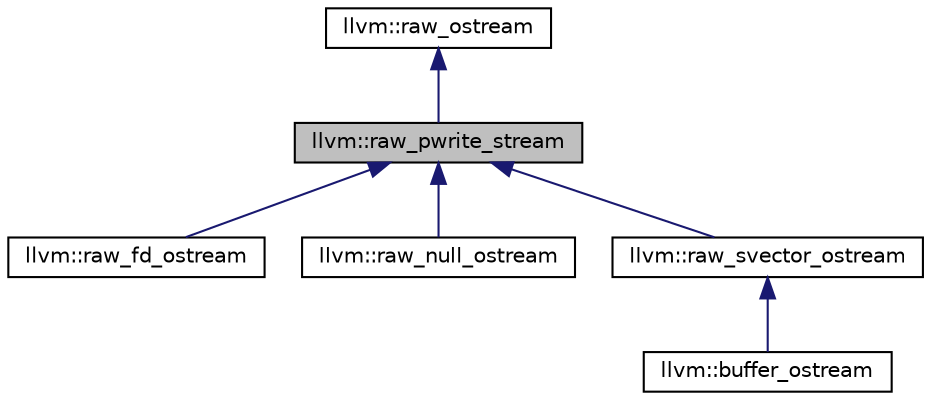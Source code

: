 digraph "llvm::raw_pwrite_stream"
{
 // LATEX_PDF_SIZE
  bgcolor="transparent";
  edge [fontname="Helvetica",fontsize="10",labelfontname="Helvetica",labelfontsize="10"];
  node [fontname="Helvetica",fontsize="10",shape="box"];
  Node1 [label="llvm::raw_pwrite_stream",height=0.2,width=0.4,color="black", fillcolor="grey75", style="filled", fontcolor="black",tooltip="An abstract base class for streams implementations that also support a pwrite operation."];
  Node2 -> Node1 [dir="back",color="midnightblue",fontsize="10",style="solid",fontname="Helvetica"];
  Node2 [label="llvm::raw_ostream",height=0.2,width=0.4,color="black",URL="$classllvm_1_1raw__ostream.html",tooltip="This class implements an extremely fast bulk output stream that can only output to a stream."];
  Node1 -> Node3 [dir="back",color="midnightblue",fontsize="10",style="solid",fontname="Helvetica"];
  Node3 [label="llvm::raw_fd_ostream",height=0.2,width=0.4,color="black",URL="$classllvm_1_1raw__fd__ostream.html",tooltip="A raw_ostream that writes to a file descriptor."];
  Node1 -> Node4 [dir="back",color="midnightblue",fontsize="10",style="solid",fontname="Helvetica"];
  Node4 [label="llvm::raw_null_ostream",height=0.2,width=0.4,color="black",URL="$classllvm_1_1raw__null__ostream.html",tooltip="A raw_ostream that discards all output."];
  Node1 -> Node5 [dir="back",color="midnightblue",fontsize="10",style="solid",fontname="Helvetica"];
  Node5 [label="llvm::raw_svector_ostream",height=0.2,width=0.4,color="black",URL="$classllvm_1_1raw__svector__ostream.html",tooltip="A raw_ostream that writes to an SmallVector or SmallString."];
  Node5 -> Node6 [dir="back",color="midnightblue",fontsize="10",style="solid",fontname="Helvetica"];
  Node6 [label="llvm::buffer_ostream",height=0.2,width=0.4,color="black",URL="$classllvm_1_1buffer__ostream.html",tooltip=" "];
}
